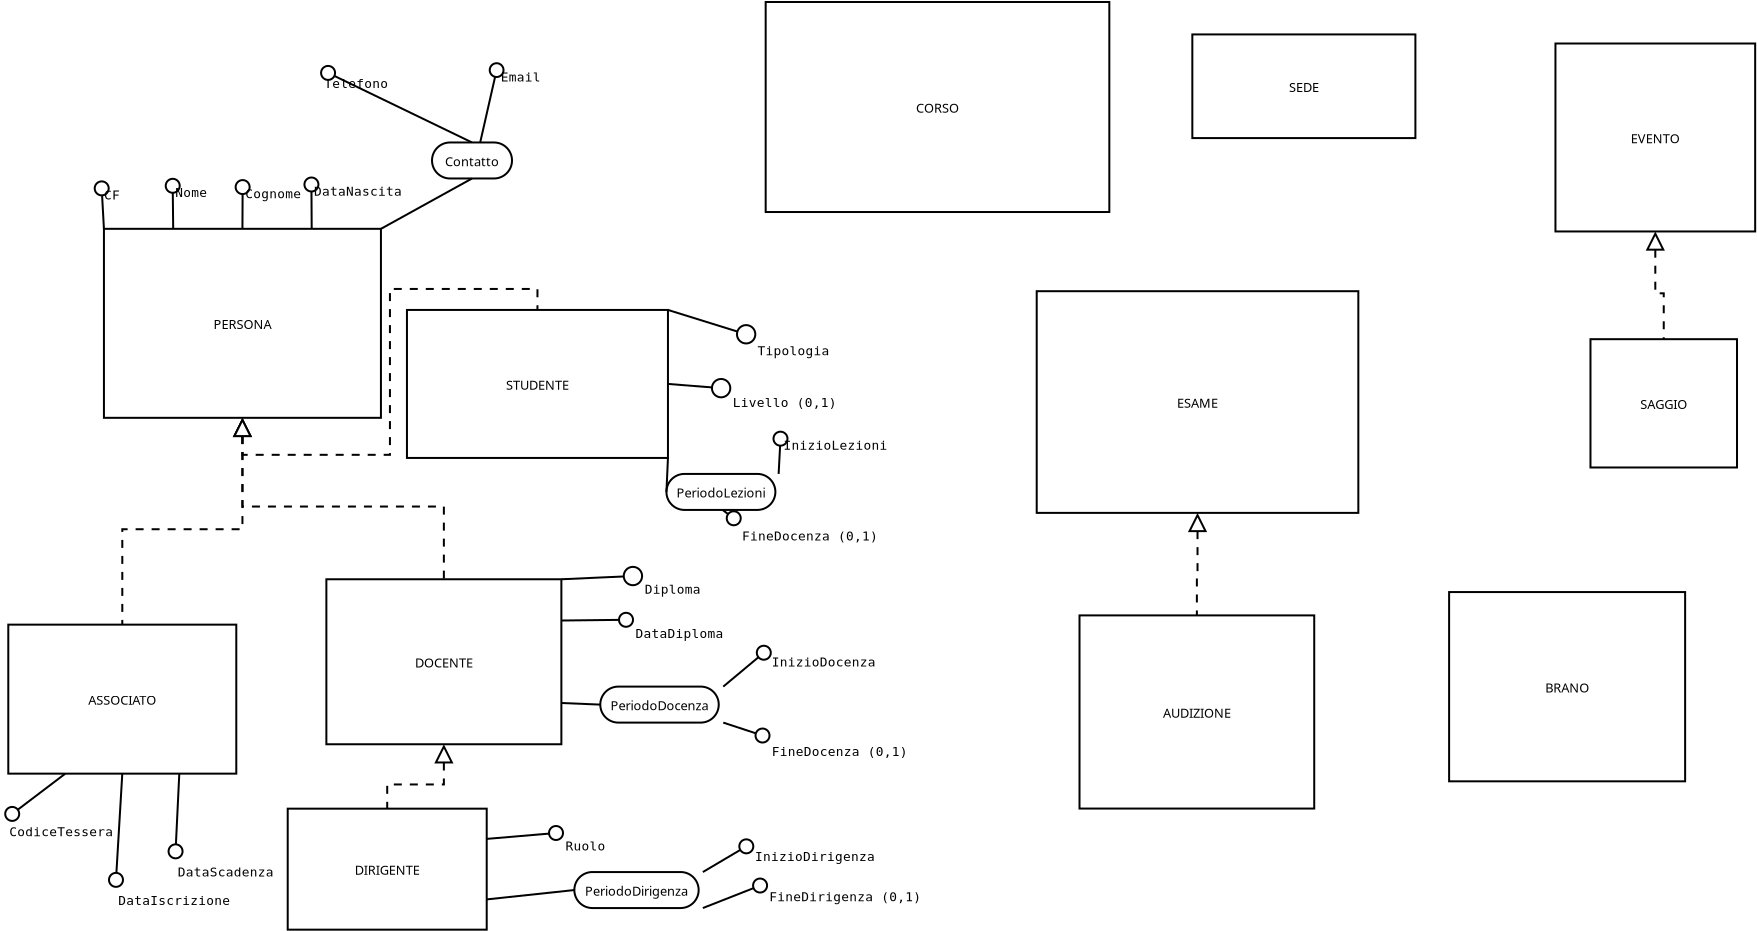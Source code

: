 <?xml version="1.0" encoding="UTF-8"?>
<dia:diagram xmlns:dia="http://www.lysator.liu.se/~alla/dia/">
  <dia:layer name="Sfondo" visible="true" connectable="true" active="true">
    <dia:object type="Flowchart - Box" version="0" id="O0">
      <dia:attribute name="obj_pos">
        <dia:point val="6.105,1.779"/>
      </dia:attribute>
      <dia:attribute name="obj_bb">
        <dia:rectangle val="6.055,1.729;20.005,11.278"/>
      </dia:attribute>
      <dia:attribute name="elem_corner">
        <dia:point val="6.105,1.779"/>
      </dia:attribute>
      <dia:attribute name="elem_width">
        <dia:real val="13.85"/>
      </dia:attribute>
      <dia:attribute name="elem_height">
        <dia:real val="9.45"/>
      </dia:attribute>
      <dia:attribute name="show_background">
        <dia:boolean val="true"/>
      </dia:attribute>
      <dia:attribute name="padding">
        <dia:real val="0.5"/>
      </dia:attribute>
      <dia:attribute name="text">
        <dia:composite type="text">
          <dia:attribute name="string">
            <dia:string>#PERSONA#</dia:string>
          </dia:attribute>
          <dia:attribute name="font">
            <dia:font family="sans" style="0" name="Helvetica"/>
          </dia:attribute>
          <dia:attribute name="height">
            <dia:real val="0.8"/>
          </dia:attribute>
          <dia:attribute name="pos">
            <dia:point val="13.03,6.698"/>
          </dia:attribute>
          <dia:attribute name="color">
            <dia:color val="#000000ff"/>
          </dia:attribute>
          <dia:attribute name="alignment">
            <dia:enum val="1"/>
          </dia:attribute>
        </dia:composite>
      </dia:attribute>
    </dia:object>
    <dia:object type="UML - Realizes" version="1" id="O1">
      <dia:attribute name="obj_pos">
        <dia:point val="13.03,11.229"/>
      </dia:attribute>
      <dia:attribute name="obj_bb">
        <dia:rectangle val="6.973,11.178;13.88,21.62"/>
      </dia:attribute>
      <dia:attribute name="meta">
        <dia:composite type="dict"/>
      </dia:attribute>
      <dia:attribute name="orth_points">
        <dia:point val="13.03,11.229"/>
        <dia:point val="13.03,16.799"/>
        <dia:point val="7.023,16.799"/>
        <dia:point val="7.023,21.57"/>
      </dia:attribute>
      <dia:attribute name="orth_orient">
        <dia:enum val="1"/>
        <dia:enum val="0"/>
        <dia:enum val="1"/>
      </dia:attribute>
      <dia:attribute name="orth_autoroute">
        <dia:boolean val="true"/>
      </dia:attribute>
      <dia:attribute name="name">
        <dia:string>##</dia:string>
      </dia:attribute>
      <dia:attribute name="stereotype">
        <dia:string>##</dia:string>
      </dia:attribute>
      <dia:attribute name="text_font">
        <dia:font family="monospace" style="0" name="Courier"/>
      </dia:attribute>
      <dia:attribute name="text_height">
        <dia:real val="0.8"/>
      </dia:attribute>
      <dia:attribute name="text_colour">
        <dia:color val="#000000ff"/>
      </dia:attribute>
      <dia:attribute name="line_width">
        <dia:real val="0.1"/>
      </dia:attribute>
      <dia:attribute name="line_colour">
        <dia:color val="#000000ff"/>
      </dia:attribute>
      <dia:connections>
        <dia:connection handle="0" to="O0" connection="13"/>
        <dia:connection handle="1" to="O2" connection="2"/>
      </dia:connections>
    </dia:object>
    <dia:object type="Flowchart - Box" version="0" id="O2">
      <dia:attribute name="obj_pos">
        <dia:point val="1.323,21.57"/>
      </dia:attribute>
      <dia:attribute name="obj_bb">
        <dia:rectangle val="1.273,21.52;12.773,29.07"/>
      </dia:attribute>
      <dia:attribute name="elem_corner">
        <dia:point val="1.323,21.57"/>
      </dia:attribute>
      <dia:attribute name="elem_width">
        <dia:real val="11.4"/>
      </dia:attribute>
      <dia:attribute name="elem_height">
        <dia:real val="7.45"/>
      </dia:attribute>
      <dia:attribute name="show_background">
        <dia:boolean val="true"/>
      </dia:attribute>
      <dia:attribute name="padding">
        <dia:real val="0.5"/>
      </dia:attribute>
      <dia:attribute name="text">
        <dia:composite type="text">
          <dia:attribute name="string">
            <dia:string>#ASSOCIATO#</dia:string>
          </dia:attribute>
          <dia:attribute name="font">
            <dia:font family="sans" style="0" name="Helvetica"/>
          </dia:attribute>
          <dia:attribute name="height">
            <dia:real val="0.8"/>
          </dia:attribute>
          <dia:attribute name="pos">
            <dia:point val="7.023,25.489"/>
          </dia:attribute>
          <dia:attribute name="color">
            <dia:color val="#000000ff"/>
          </dia:attribute>
          <dia:attribute name="alignment">
            <dia:enum val="1"/>
          </dia:attribute>
        </dia:composite>
      </dia:attribute>
    </dia:object>
    <dia:object type="Flowchart - Box" version="0" id="O3">
      <dia:attribute name="obj_pos">
        <dia:point val="17.227,19.301"/>
      </dia:attribute>
      <dia:attribute name="obj_bb">
        <dia:rectangle val="17.177,19.251;29.027,27.601"/>
      </dia:attribute>
      <dia:attribute name="elem_corner">
        <dia:point val="17.227,19.301"/>
      </dia:attribute>
      <dia:attribute name="elem_width">
        <dia:real val="11.75"/>
      </dia:attribute>
      <dia:attribute name="elem_height">
        <dia:real val="8.25"/>
      </dia:attribute>
      <dia:attribute name="show_background">
        <dia:boolean val="true"/>
      </dia:attribute>
      <dia:attribute name="padding">
        <dia:real val="0.5"/>
      </dia:attribute>
      <dia:attribute name="text">
        <dia:composite type="text">
          <dia:attribute name="string">
            <dia:string>#DOCENTE#</dia:string>
          </dia:attribute>
          <dia:attribute name="font">
            <dia:font family="sans" style="0" name="Helvetica"/>
          </dia:attribute>
          <dia:attribute name="height">
            <dia:real val="0.8"/>
          </dia:attribute>
          <dia:attribute name="pos">
            <dia:point val="23.102,23.62"/>
          </dia:attribute>
          <dia:attribute name="color">
            <dia:color val="#000000ff"/>
          </dia:attribute>
          <dia:attribute name="alignment">
            <dia:enum val="1"/>
          </dia:attribute>
        </dia:composite>
      </dia:attribute>
    </dia:object>
    <dia:object type="UML - Realizes" version="1" id="O4">
      <dia:attribute name="obj_pos">
        <dia:point val="13.03,11.229"/>
      </dia:attribute>
      <dia:attribute name="obj_bb">
        <dia:rectangle val="12.18,11.178;23.152,19.351"/>
      </dia:attribute>
      <dia:attribute name="meta">
        <dia:composite type="dict"/>
      </dia:attribute>
      <dia:attribute name="orth_points">
        <dia:point val="13.03,11.229"/>
        <dia:point val="13.03,15.665"/>
        <dia:point val="23.102,15.665"/>
        <dia:point val="23.102,19.301"/>
      </dia:attribute>
      <dia:attribute name="orth_orient">
        <dia:enum val="1"/>
        <dia:enum val="0"/>
        <dia:enum val="1"/>
      </dia:attribute>
      <dia:attribute name="orth_autoroute">
        <dia:boolean val="true"/>
      </dia:attribute>
      <dia:attribute name="name">
        <dia:string>##</dia:string>
      </dia:attribute>
      <dia:attribute name="stereotype">
        <dia:string>##</dia:string>
      </dia:attribute>
      <dia:attribute name="text_font">
        <dia:font family="monospace" style="0" name="Courier"/>
      </dia:attribute>
      <dia:attribute name="text_height">
        <dia:real val="0.8"/>
      </dia:attribute>
      <dia:attribute name="text_colour">
        <dia:color val="#000000ff"/>
      </dia:attribute>
      <dia:attribute name="line_width">
        <dia:real val="0.1"/>
      </dia:attribute>
      <dia:attribute name="line_colour">
        <dia:color val="#000000ff"/>
      </dia:attribute>
      <dia:connections>
        <dia:connection handle="0" to="O0" connection="13"/>
        <dia:connection handle="1" to="O3" connection="2"/>
      </dia:connections>
    </dia:object>
    <dia:object type="Flowchart - Box" version="0" id="O5">
      <dia:attribute name="obj_pos">
        <dia:point val="21.256,5.835"/>
      </dia:attribute>
      <dia:attribute name="obj_bb">
        <dia:rectangle val="21.206,5.785;34.356,13.285"/>
      </dia:attribute>
      <dia:attribute name="elem_corner">
        <dia:point val="21.256,5.835"/>
      </dia:attribute>
      <dia:attribute name="elem_width">
        <dia:real val="13.05"/>
      </dia:attribute>
      <dia:attribute name="elem_height">
        <dia:real val="7.4"/>
      </dia:attribute>
      <dia:attribute name="show_background">
        <dia:boolean val="true"/>
      </dia:attribute>
      <dia:attribute name="padding">
        <dia:real val="0.5"/>
      </dia:attribute>
      <dia:attribute name="text">
        <dia:composite type="text">
          <dia:attribute name="string">
            <dia:string>#STUDENTE#</dia:string>
          </dia:attribute>
          <dia:attribute name="font">
            <dia:font family="sans" style="0" name="Helvetica"/>
          </dia:attribute>
          <dia:attribute name="height">
            <dia:real val="0.8"/>
          </dia:attribute>
          <dia:attribute name="pos">
            <dia:point val="27.781,9.729"/>
          </dia:attribute>
          <dia:attribute name="color">
            <dia:color val="#000000ff"/>
          </dia:attribute>
          <dia:attribute name="alignment">
            <dia:enum val="1"/>
          </dia:attribute>
        </dia:composite>
      </dia:attribute>
    </dia:object>
    <dia:object type="Flowchart - Box" version="0" id="O6">
      <dia:attribute name="obj_pos">
        <dia:point val="15.294,30.771"/>
      </dia:attribute>
      <dia:attribute name="obj_bb">
        <dia:rectangle val="15.244,30.721;25.294,36.871"/>
      </dia:attribute>
      <dia:attribute name="elem_corner">
        <dia:point val="15.294,30.771"/>
      </dia:attribute>
      <dia:attribute name="elem_width">
        <dia:real val="9.95"/>
      </dia:attribute>
      <dia:attribute name="elem_height">
        <dia:real val="6.05"/>
      </dia:attribute>
      <dia:attribute name="show_background">
        <dia:boolean val="true"/>
      </dia:attribute>
      <dia:attribute name="padding">
        <dia:real val="0.5"/>
      </dia:attribute>
      <dia:attribute name="text">
        <dia:composite type="text">
          <dia:attribute name="string">
            <dia:string>#DIRIGENTE#</dia:string>
          </dia:attribute>
          <dia:attribute name="font">
            <dia:font family="sans" style="0" name="Helvetica"/>
          </dia:attribute>
          <dia:attribute name="height">
            <dia:real val="0.8"/>
          </dia:attribute>
          <dia:attribute name="pos">
            <dia:point val="20.269,33.99"/>
          </dia:attribute>
          <dia:attribute name="color">
            <dia:color val="#000000ff"/>
          </dia:attribute>
          <dia:attribute name="alignment">
            <dia:enum val="1"/>
          </dia:attribute>
        </dia:composite>
      </dia:attribute>
    </dia:object>
    <dia:object type="UML - Realizes" version="1" id="O7">
      <dia:attribute name="obj_pos">
        <dia:point val="13.03,11.229"/>
      </dia:attribute>
      <dia:attribute name="obj_bb">
        <dia:rectangle val="12.18,4.735;27.831,13.129"/>
      </dia:attribute>
      <dia:attribute name="meta">
        <dia:composite type="dict"/>
      </dia:attribute>
      <dia:attribute name="orth_points">
        <dia:point val="13.03,11.229"/>
        <dia:point val="13.03,13.079"/>
        <dia:point val="20.406,13.079"/>
        <dia:point val="20.406,4.785"/>
        <dia:point val="27.781,4.785"/>
        <dia:point val="27.781,5.835"/>
      </dia:attribute>
      <dia:attribute name="orth_orient">
        <dia:enum val="1"/>
        <dia:enum val="0"/>
        <dia:enum val="1"/>
        <dia:enum val="0"/>
        <dia:enum val="1"/>
      </dia:attribute>
      <dia:attribute name="orth_autoroute">
        <dia:boolean val="true"/>
      </dia:attribute>
      <dia:attribute name="name">
        <dia:string>##</dia:string>
      </dia:attribute>
      <dia:attribute name="stereotype">
        <dia:string>##</dia:string>
      </dia:attribute>
      <dia:attribute name="text_font">
        <dia:font family="monospace" style="0" name="Courier"/>
      </dia:attribute>
      <dia:attribute name="text_height">
        <dia:real val="0.8"/>
      </dia:attribute>
      <dia:attribute name="text_colour">
        <dia:color val="#000000ff"/>
      </dia:attribute>
      <dia:attribute name="line_width">
        <dia:real val="0.1"/>
      </dia:attribute>
      <dia:attribute name="line_colour">
        <dia:color val="#000000ff"/>
      </dia:attribute>
      <dia:connections>
        <dia:connection handle="0" to="O0" connection="13"/>
        <dia:connection handle="1" to="O5" connection="2"/>
      </dia:connections>
    </dia:object>
    <dia:object type="UML - Realizes" version="1" id="O8">
      <dia:attribute name="obj_pos">
        <dia:point val="23.102,27.551"/>
      </dia:attribute>
      <dia:attribute name="obj_bb">
        <dia:rectangle val="20.219,27.501;23.952,31.161"/>
      </dia:attribute>
      <dia:attribute name="meta">
        <dia:composite type="dict"/>
      </dia:attribute>
      <dia:attribute name="orth_points">
        <dia:point val="23.102,27.551"/>
        <dia:point val="23.102,29.561"/>
        <dia:point val="20.269,29.561"/>
        <dia:point val="20.269,30.771"/>
      </dia:attribute>
      <dia:attribute name="orth_orient">
        <dia:enum val="1"/>
        <dia:enum val="0"/>
        <dia:enum val="1"/>
      </dia:attribute>
      <dia:attribute name="orth_autoroute">
        <dia:boolean val="true"/>
      </dia:attribute>
      <dia:attribute name="name">
        <dia:string>##</dia:string>
      </dia:attribute>
      <dia:attribute name="stereotype">
        <dia:string>##</dia:string>
      </dia:attribute>
      <dia:attribute name="text_font">
        <dia:font family="monospace" style="0" name="Courier"/>
      </dia:attribute>
      <dia:attribute name="text_height">
        <dia:real val="0.8"/>
      </dia:attribute>
      <dia:attribute name="text_colour">
        <dia:color val="#000000ff"/>
      </dia:attribute>
      <dia:attribute name="line_width">
        <dia:real val="0.1"/>
      </dia:attribute>
      <dia:attribute name="line_colour">
        <dia:color val="#000000ff"/>
      </dia:attribute>
      <dia:connections>
        <dia:connection handle="0" to="O3" connection="13"/>
        <dia:connection handle="1" to="O6" connection="2"/>
      </dia:connections>
    </dia:object>
    <dia:object type="Flowchart - Box" version="0" id="O9">
      <dia:attribute name="obj_pos">
        <dia:point val="39.192,-9.562"/>
      </dia:attribute>
      <dia:attribute name="obj_bb">
        <dia:rectangle val="39.142,-9.612;56.425,0.988"/>
      </dia:attribute>
      <dia:attribute name="elem_corner">
        <dia:point val="39.192,-9.562"/>
      </dia:attribute>
      <dia:attribute name="elem_width">
        <dia:real val="17.183"/>
      </dia:attribute>
      <dia:attribute name="elem_height">
        <dia:real val="10.501"/>
      </dia:attribute>
      <dia:attribute name="show_background">
        <dia:boolean val="true"/>
      </dia:attribute>
      <dia:attribute name="padding">
        <dia:real val="0.5"/>
      </dia:attribute>
      <dia:attribute name="text">
        <dia:composite type="text">
          <dia:attribute name="string">
            <dia:string>#CORSO#</dia:string>
          </dia:attribute>
          <dia:attribute name="font">
            <dia:font family="sans" style="0" name="Helvetica"/>
          </dia:attribute>
          <dia:attribute name="height">
            <dia:real val="0.8"/>
          </dia:attribute>
          <dia:attribute name="pos">
            <dia:point val="47.784,-4.118"/>
          </dia:attribute>
          <dia:attribute name="color">
            <dia:color val="#000000ff"/>
          </dia:attribute>
          <dia:attribute name="alignment">
            <dia:enum val="1"/>
          </dia:attribute>
        </dia:composite>
      </dia:attribute>
    </dia:object>
    <dia:object type="Flowchart - Box" version="0" id="O10">
      <dia:attribute name="obj_pos">
        <dia:point val="60.525,-7.941"/>
      </dia:attribute>
      <dia:attribute name="obj_bb">
        <dia:rectangle val="60.475,-7.991;71.728,-2.708"/>
      </dia:attribute>
      <dia:attribute name="elem_corner">
        <dia:point val="60.525,-7.941"/>
      </dia:attribute>
      <dia:attribute name="elem_width">
        <dia:real val="11.153"/>
      </dia:attribute>
      <dia:attribute name="elem_height">
        <dia:real val="5.183"/>
      </dia:attribute>
      <dia:attribute name="show_background">
        <dia:boolean val="true"/>
      </dia:attribute>
      <dia:attribute name="padding">
        <dia:real val="0.5"/>
      </dia:attribute>
      <dia:attribute name="text">
        <dia:composite type="text">
          <dia:attribute name="string">
            <dia:string>#SEDE#</dia:string>
          </dia:attribute>
          <dia:attribute name="font">
            <dia:font family="sans" style="0" name="Helvetica"/>
          </dia:attribute>
          <dia:attribute name="height">
            <dia:real val="0.8"/>
          </dia:attribute>
          <dia:attribute name="pos">
            <dia:point val="66.102,-5.155"/>
          </dia:attribute>
          <dia:attribute name="color">
            <dia:color val="#000000ff"/>
          </dia:attribute>
          <dia:attribute name="alignment">
            <dia:enum val="1"/>
          </dia:attribute>
        </dia:composite>
      </dia:attribute>
    </dia:object>
    <dia:object type="Flowchart - Box" version="0" id="O11">
      <dia:attribute name="obj_pos">
        <dia:point val="78.681,-7.487"/>
      </dia:attribute>
      <dia:attribute name="obj_bb">
        <dia:rectangle val="78.631,-7.537;88.717,1.961"/>
      </dia:attribute>
      <dia:attribute name="elem_corner">
        <dia:point val="78.681,-7.487"/>
      </dia:attribute>
      <dia:attribute name="elem_width">
        <dia:real val="9.986"/>
      </dia:attribute>
      <dia:attribute name="elem_height">
        <dia:real val="9.398"/>
      </dia:attribute>
      <dia:attribute name="show_background">
        <dia:boolean val="true"/>
      </dia:attribute>
      <dia:attribute name="padding">
        <dia:real val="0.5"/>
      </dia:attribute>
      <dia:attribute name="text">
        <dia:composite type="text">
          <dia:attribute name="string">
            <dia:string>#EVENTO#</dia:string>
          </dia:attribute>
          <dia:attribute name="font">
            <dia:font family="sans" style="0" name="Helvetica"/>
          </dia:attribute>
          <dia:attribute name="height">
            <dia:real val="0.8"/>
          </dia:attribute>
          <dia:attribute name="pos">
            <dia:point val="83.674,-2.594"/>
          </dia:attribute>
          <dia:attribute name="color">
            <dia:color val="#000000ff"/>
          </dia:attribute>
          <dia:attribute name="alignment">
            <dia:enum val="1"/>
          </dia:attribute>
        </dia:composite>
      </dia:attribute>
    </dia:object>
    <dia:object type="Flowchart - Box" version="0" id="O12">
      <dia:attribute name="obj_pos">
        <dia:point val="80.432,7.297"/>
      </dia:attribute>
      <dia:attribute name="obj_bb">
        <dia:rectangle val="80.382,7.247;87.809,13.762"/>
      </dia:attribute>
      <dia:attribute name="elem_corner">
        <dia:point val="80.432,7.297"/>
      </dia:attribute>
      <dia:attribute name="elem_width">
        <dia:real val="7.327"/>
      </dia:attribute>
      <dia:attribute name="elem_height">
        <dia:real val="6.415"/>
      </dia:attribute>
      <dia:attribute name="show_background">
        <dia:boolean val="true"/>
      </dia:attribute>
      <dia:attribute name="padding">
        <dia:real val="0.5"/>
      </dia:attribute>
      <dia:attribute name="text">
        <dia:composite type="text">
          <dia:attribute name="string">
            <dia:string>#SAGGIO#</dia:string>
          </dia:attribute>
          <dia:attribute name="font">
            <dia:font family="sans" style="0" name="Helvetica"/>
          </dia:attribute>
          <dia:attribute name="height">
            <dia:real val="0.8"/>
          </dia:attribute>
          <dia:attribute name="pos">
            <dia:point val="84.095,10.699"/>
          </dia:attribute>
          <dia:attribute name="color">
            <dia:color val="#000000ff"/>
          </dia:attribute>
          <dia:attribute name="alignment">
            <dia:enum val="1"/>
          </dia:attribute>
        </dia:composite>
      </dia:attribute>
    </dia:object>
    <dia:object type="Flowchart - Box" version="0" id="O13">
      <dia:attribute name="obj_pos">
        <dia:point val="73.364,19.941"/>
      </dia:attribute>
      <dia:attribute name="obj_bb">
        <dia:rectangle val="73.314,19.891;85.215,29.454"/>
      </dia:attribute>
      <dia:attribute name="elem_corner">
        <dia:point val="73.364,19.941"/>
      </dia:attribute>
      <dia:attribute name="elem_width">
        <dia:real val="11.801"/>
      </dia:attribute>
      <dia:attribute name="elem_height">
        <dia:real val="9.463"/>
      </dia:attribute>
      <dia:attribute name="show_background">
        <dia:boolean val="true"/>
      </dia:attribute>
      <dia:attribute name="padding">
        <dia:real val="0.5"/>
      </dia:attribute>
      <dia:attribute name="text">
        <dia:composite type="text">
          <dia:attribute name="string">
            <dia:string>#BRANO#</dia:string>
          </dia:attribute>
          <dia:attribute name="font">
            <dia:font family="sans" style="0" name="Helvetica"/>
          </dia:attribute>
          <dia:attribute name="height">
            <dia:real val="0.8"/>
          </dia:attribute>
          <dia:attribute name="pos">
            <dia:point val="79.264,24.866"/>
          </dia:attribute>
          <dia:attribute name="color">
            <dia:color val="#000000ff"/>
          </dia:attribute>
          <dia:attribute name="alignment">
            <dia:enum val="1"/>
          </dia:attribute>
        </dia:composite>
      </dia:attribute>
    </dia:object>
    <dia:object type="Flowchart - Box" version="0" id="O14">
      <dia:attribute name="obj_pos">
        <dia:point val="52.744,4.898"/>
      </dia:attribute>
      <dia:attribute name="obj_bb">
        <dia:rectangle val="52.694,4.848;68.875,16.032"/>
      </dia:attribute>
      <dia:attribute name="elem_corner">
        <dia:point val="52.744,4.898"/>
      </dia:attribute>
      <dia:attribute name="elem_width">
        <dia:real val="16.081"/>
      </dia:attribute>
      <dia:attribute name="elem_height">
        <dia:real val="11.084"/>
      </dia:attribute>
      <dia:attribute name="show_background">
        <dia:boolean val="true"/>
      </dia:attribute>
      <dia:attribute name="padding">
        <dia:real val="0.5"/>
      </dia:attribute>
      <dia:attribute name="text">
        <dia:composite type="text">
          <dia:attribute name="string">
            <dia:string>#ESAME#</dia:string>
          </dia:attribute>
          <dia:attribute name="font">
            <dia:font family="sans" style="0" name="Helvetica"/>
          </dia:attribute>
          <dia:attribute name="height">
            <dia:real val="0.8"/>
          </dia:attribute>
          <dia:attribute name="pos">
            <dia:point val="60.785,10.634"/>
          </dia:attribute>
          <dia:attribute name="color">
            <dia:color val="#000000ff"/>
          </dia:attribute>
          <dia:attribute name="alignment">
            <dia:enum val="1"/>
          </dia:attribute>
        </dia:composite>
      </dia:attribute>
    </dia:object>
    <dia:object type="Flowchart - Box" version="0" id="O15">
      <dia:attribute name="obj_pos">
        <dia:point val="54.884,21.108"/>
      </dia:attribute>
      <dia:attribute name="obj_bb">
        <dia:rectangle val="54.834,21.058;66.67,30.816"/>
      </dia:attribute>
      <dia:attribute name="elem_corner">
        <dia:point val="54.884,21.108"/>
      </dia:attribute>
      <dia:attribute name="elem_width">
        <dia:real val="11.736"/>
      </dia:attribute>
      <dia:attribute name="elem_height">
        <dia:real val="9.658"/>
      </dia:attribute>
      <dia:attribute name="show_background">
        <dia:boolean val="true"/>
      </dia:attribute>
      <dia:attribute name="padding">
        <dia:real val="0.5"/>
      </dia:attribute>
      <dia:attribute name="text">
        <dia:composite type="text">
          <dia:attribute name="string">
            <dia:string>#AUDIZIONE#</dia:string>
          </dia:attribute>
          <dia:attribute name="font">
            <dia:font family="sans" style="0" name="Helvetica"/>
          </dia:attribute>
          <dia:attribute name="height">
            <dia:real val="0.8"/>
          </dia:attribute>
          <dia:attribute name="pos">
            <dia:point val="60.752,26.131"/>
          </dia:attribute>
          <dia:attribute name="color">
            <dia:color val="#000000ff"/>
          </dia:attribute>
          <dia:attribute name="alignment">
            <dia:enum val="1"/>
          </dia:attribute>
        </dia:composite>
      </dia:attribute>
    </dia:object>
    <dia:object type="UML - Realizes" version="1" id="O16">
      <dia:attribute name="obj_pos">
        <dia:point val="83.674,1.911"/>
      </dia:attribute>
      <dia:attribute name="obj_bb">
        <dia:rectangle val="82.824,1.861;84.524,7.347"/>
      </dia:attribute>
      <dia:attribute name="meta">
        <dia:composite type="dict"/>
      </dia:attribute>
      <dia:attribute name="orth_points">
        <dia:point val="83.674,1.911"/>
        <dia:point val="83.674,5.004"/>
        <dia:point val="84.095,5.004"/>
        <dia:point val="84.095,7.297"/>
      </dia:attribute>
      <dia:attribute name="orth_orient">
        <dia:enum val="1"/>
        <dia:enum val="0"/>
        <dia:enum val="1"/>
      </dia:attribute>
      <dia:attribute name="orth_autoroute">
        <dia:boolean val="true"/>
      </dia:attribute>
      <dia:attribute name="name">
        <dia:string>##</dia:string>
      </dia:attribute>
      <dia:attribute name="stereotype">
        <dia:string>##</dia:string>
      </dia:attribute>
      <dia:attribute name="text_font">
        <dia:font family="monospace" style="0" name="Courier"/>
      </dia:attribute>
      <dia:attribute name="text_height">
        <dia:real val="0.8"/>
      </dia:attribute>
      <dia:attribute name="text_colour">
        <dia:color val="#000000ff"/>
      </dia:attribute>
      <dia:attribute name="line_width">
        <dia:real val="0.1"/>
      </dia:attribute>
      <dia:attribute name="line_colour">
        <dia:color val="#000000ff"/>
      </dia:attribute>
      <dia:connections>
        <dia:connection handle="0" to="O11" connection="13"/>
        <dia:connection handle="1" to="O12" connection="2"/>
      </dia:connections>
    </dia:object>
    <dia:object type="UML - Realizes" version="1" id="O17">
      <dia:attribute name="obj_pos">
        <dia:point val="60.785,15.982"/>
      </dia:attribute>
      <dia:attribute name="obj_bb">
        <dia:rectangle val="59.935,15.932;61.635,21.158"/>
      </dia:attribute>
      <dia:attribute name="meta">
        <dia:composite type="dict"/>
      </dia:attribute>
      <dia:attribute name="orth_points">
        <dia:point val="60.785,15.982"/>
        <dia:point val="60.785,18.945"/>
        <dia:point val="60.752,18.945"/>
        <dia:point val="60.752,21.108"/>
      </dia:attribute>
      <dia:attribute name="orth_orient">
        <dia:enum val="1"/>
        <dia:enum val="0"/>
        <dia:enum val="1"/>
      </dia:attribute>
      <dia:attribute name="orth_autoroute">
        <dia:boolean val="true"/>
      </dia:attribute>
      <dia:attribute name="name">
        <dia:string>##</dia:string>
      </dia:attribute>
      <dia:attribute name="stereotype">
        <dia:string>##</dia:string>
      </dia:attribute>
      <dia:attribute name="text_font">
        <dia:font family="monospace" style="0" name="Courier"/>
      </dia:attribute>
      <dia:attribute name="text_height">
        <dia:real val="0.8"/>
      </dia:attribute>
      <dia:attribute name="text_colour">
        <dia:color val="#000000ff"/>
      </dia:attribute>
      <dia:attribute name="line_width">
        <dia:real val="0.1"/>
      </dia:attribute>
      <dia:attribute name="line_colour">
        <dia:color val="#000000ff"/>
      </dia:attribute>
      <dia:connections>
        <dia:connection handle="0" to="O14" connection="13"/>
        <dia:connection handle="1" to="O15" connection="2"/>
      </dia:connections>
    </dia:object>
    <dia:object type="UML - Implements" version="0" id="O18">
      <dia:attribute name="obj_pos">
        <dia:point val="9.568,1.779"/>
      </dia:attribute>
      <dia:attribute name="obj_bb">
        <dia:rectangle val="9.14,-0.777;11.21,1.829"/>
      </dia:attribute>
      <dia:attribute name="meta">
        <dia:composite type="dict"/>
      </dia:attribute>
      <dia:attribute name="conn_endpoints">
        <dia:point val="9.568,1.779"/>
        <dia:point val="9.54,-0.722"/>
      </dia:attribute>
      <dia:attribute name="text">
        <dia:string>#Nome#</dia:string>
      </dia:attribute>
      <dia:attribute name="text_font">
        <dia:font family="monospace" style="0" name="Courier"/>
      </dia:attribute>
      <dia:attribute name="text_height">
        <dia:real val="0.8"/>
      </dia:attribute>
      <dia:attribute name="text_colour">
        <dia:color val="#000000ff"/>
      </dia:attribute>
      <dia:attribute name="text_pos">
        <dia:point val="9.67,0.185"/>
      </dia:attribute>
      <dia:attribute name="line_width">
        <dia:real val="0.1"/>
      </dia:attribute>
      <dia:attribute name="line_colour">
        <dia:color val="#000000ff"/>
      </dia:attribute>
      <dia:attribute name="diameter">
        <dia:real val="0.7"/>
      </dia:attribute>
      <dia:connections>
        <dia:connection handle="0" to="O0" connection="1"/>
      </dia:connections>
    </dia:object>
    <dia:object type="UML - Implements" version="0" id="O19">
      <dia:attribute name="obj_pos">
        <dia:point val="6.105,1.779"/>
      </dia:attribute>
      <dia:attribute name="obj_bb">
        <dia:rectangle val="5.572,-0.665;6.874,1.831"/>
      </dia:attribute>
      <dia:attribute name="meta">
        <dia:composite type="dict"/>
      </dia:attribute>
      <dia:attribute name="conn_endpoints">
        <dia:point val="6.105,1.779"/>
        <dia:point val="5.974,-0.593"/>
      </dia:attribute>
      <dia:attribute name="text">
        <dia:string>#CF#</dia:string>
      </dia:attribute>
      <dia:attribute name="text_font">
        <dia:font family="monospace" style="0" name="Courier"/>
      </dia:attribute>
      <dia:attribute name="text_height">
        <dia:real val="0.8"/>
      </dia:attribute>
      <dia:attribute name="text_colour">
        <dia:color val="#000000ff"/>
      </dia:attribute>
      <dia:attribute name="text_pos">
        <dia:point val="6.104,0.315"/>
      </dia:attribute>
      <dia:attribute name="line_width">
        <dia:real val="0.1"/>
      </dia:attribute>
      <dia:attribute name="line_colour">
        <dia:color val="#000000ff"/>
      </dia:attribute>
      <dia:attribute name="diameter">
        <dia:real val="0.7"/>
      </dia:attribute>
      <dia:connections>
        <dia:connection handle="0" to="O0" connection="0"/>
      </dia:connections>
    </dia:object>
    <dia:object type="UML - Implements" version="0" id="O20">
      <dia:attribute name="obj_pos">
        <dia:point val="13.03,1.779"/>
      </dia:attribute>
      <dia:attribute name="obj_bb">
        <dia:rectangle val="12.642,-0.709;15.866,1.829"/>
      </dia:attribute>
      <dia:attribute name="meta">
        <dia:composite type="dict"/>
      </dia:attribute>
      <dia:attribute name="conn_endpoints">
        <dia:point val="13.03,1.779"/>
        <dia:point val="13.042,-0.658"/>
      </dia:attribute>
      <dia:attribute name="text">
        <dia:string>#Cognome#</dia:string>
      </dia:attribute>
      <dia:attribute name="text_font">
        <dia:font family="monospace" style="0" name="Courier"/>
      </dia:attribute>
      <dia:attribute name="text_height">
        <dia:real val="0.8"/>
      </dia:attribute>
      <dia:attribute name="text_colour">
        <dia:color val="#000000ff"/>
      </dia:attribute>
      <dia:attribute name="text_pos">
        <dia:point val="13.171,0.25"/>
      </dia:attribute>
      <dia:attribute name="line_width">
        <dia:real val="0.1"/>
      </dia:attribute>
      <dia:attribute name="line_colour">
        <dia:color val="#000000ff"/>
      </dia:attribute>
      <dia:attribute name="diameter">
        <dia:real val="0.7"/>
      </dia:attribute>
      <dia:connections>
        <dia:connection handle="0" to="O0" connection="2"/>
      </dia:connections>
    </dia:object>
    <dia:object type="UML - Implements" version="0" id="O21">
      <dia:attribute name="obj_pos">
        <dia:point val="16.493,1.779"/>
      </dia:attribute>
      <dia:attribute name="obj_bb">
        <dia:rectangle val="16.078,-0.84;20.843,1.829"/>
      </dia:attribute>
      <dia:attribute name="meta">
        <dia:composite type="dict"/>
      </dia:attribute>
      <dia:attribute name="conn_endpoints">
        <dia:point val="16.493,1.779"/>
        <dia:point val="16.478,-0.787"/>
      </dia:attribute>
      <dia:attribute name="text">
        <dia:string>#DataNascita#</dia:string>
      </dia:attribute>
      <dia:attribute name="text_font">
        <dia:font family="monospace" style="0" name="Courier"/>
      </dia:attribute>
      <dia:attribute name="text_height">
        <dia:real val="0.8"/>
      </dia:attribute>
      <dia:attribute name="text_colour">
        <dia:color val="#000000ff"/>
      </dia:attribute>
      <dia:attribute name="text_pos">
        <dia:point val="16.608,0.12"/>
      </dia:attribute>
      <dia:attribute name="line_width">
        <dia:real val="0.1"/>
      </dia:attribute>
      <dia:attribute name="line_colour">
        <dia:color val="#000000ff"/>
      </dia:attribute>
      <dia:attribute name="diameter">
        <dia:real val="0.7"/>
      </dia:attribute>
      <dia:connections>
        <dia:connection handle="0" to="O0" connection="3"/>
      </dia:connections>
    </dia:object>
    <dia:object type="UML - Implements" version="0" id="O22">
      <dia:attribute name="obj_pos">
        <dia:point val="24.509,-2.538"/>
      </dia:attribute>
      <dia:attribute name="obj_bb">
        <dia:rectangle val="16.778,-6.551;24.575,-2.471"/>
      </dia:attribute>
      <dia:attribute name="meta">
        <dia:composite type="dict"/>
      </dia:attribute>
      <dia:attribute name="conn_endpoints">
        <dia:point val="24.509,-2.538"/>
        <dia:point val="16.997,-6.169"/>
      </dia:attribute>
      <dia:attribute name="text">
        <dia:string>#Telefono#</dia:string>
      </dia:attribute>
      <dia:attribute name="text_font">
        <dia:font family="monospace" style="0" name="Courier"/>
      </dia:attribute>
      <dia:attribute name="text_height">
        <dia:real val="0.8"/>
      </dia:attribute>
      <dia:attribute name="text_colour">
        <dia:color val="#000000ff"/>
      </dia:attribute>
      <dia:attribute name="text_pos">
        <dia:point val="17.127,-5.261"/>
      </dia:attribute>
      <dia:attribute name="line_width">
        <dia:real val="0.1"/>
      </dia:attribute>
      <dia:attribute name="line_colour">
        <dia:color val="#000000ff"/>
      </dia:attribute>
      <dia:attribute name="diameter">
        <dia:real val="0.7"/>
      </dia:attribute>
      <dia:connections>
        <dia:connection handle="0" to="O24" connection="1"/>
      </dia:connections>
    </dia:object>
    <dia:object type="UML - Implements" version="0" id="O23">
      <dia:attribute name="obj_pos">
        <dia:point val="24.509,-0.738"/>
      </dia:attribute>
      <dia:attribute name="obj_bb">
        <dia:rectangle val="24.449,-6.63;27.87,-0.678"/>
      </dia:attribute>
      <dia:attribute name="meta">
        <dia:composite type="dict"/>
      </dia:attribute>
      <dia:attribute name="conn_endpoints">
        <dia:point val="24.509,-0.738"/>
        <dia:point val="25.816,-6.493"/>
      </dia:attribute>
      <dia:attribute name="text">
        <dia:string>#Email#</dia:string>
      </dia:attribute>
      <dia:attribute name="text_font">
        <dia:font family="monospace" style="0" name="Courier"/>
      </dia:attribute>
      <dia:attribute name="text_height">
        <dia:real val="0.8"/>
      </dia:attribute>
      <dia:attribute name="text_colour">
        <dia:color val="#000000ff"/>
      </dia:attribute>
      <dia:attribute name="text_pos">
        <dia:point val="25.945,-5.586"/>
      </dia:attribute>
      <dia:attribute name="line_width">
        <dia:real val="0.1"/>
      </dia:attribute>
      <dia:attribute name="line_colour">
        <dia:color val="#000000ff"/>
      </dia:attribute>
      <dia:attribute name="diameter">
        <dia:real val="0.69"/>
      </dia:attribute>
      <dia:connections>
        <dia:connection handle="0" to="O24" connection="6"/>
      </dia:connections>
    </dia:object>
    <dia:object type="UML - Activity" version="0" id="O24">
      <dia:attribute name="obj_pos">
        <dia:point val="22.509,-2.538"/>
      </dia:attribute>
      <dia:attribute name="obj_bb">
        <dia:rectangle val="22.459,-2.588;26.559,-0.688"/>
      </dia:attribute>
      <dia:attribute name="meta">
        <dia:composite type="dict"/>
      </dia:attribute>
      <dia:attribute name="elem_corner">
        <dia:point val="22.509,-2.538"/>
      </dia:attribute>
      <dia:attribute name="elem_width">
        <dia:real val="4"/>
      </dia:attribute>
      <dia:attribute name="elem_height">
        <dia:real val="1.8"/>
      </dia:attribute>
      <dia:attribute name="line_colour">
        <dia:color val="#000000ff"/>
      </dia:attribute>
      <dia:attribute name="fill_colour">
        <dia:color val="#ffffffff"/>
      </dia:attribute>
      <dia:attribute name="text">
        <dia:composite type="text">
          <dia:attribute name="string">
            <dia:string>#Contatto#</dia:string>
          </dia:attribute>
          <dia:attribute name="font">
            <dia:font family="sans" style="0" name="Helvetica"/>
          </dia:attribute>
          <dia:attribute name="height">
            <dia:real val="0.8"/>
          </dia:attribute>
          <dia:attribute name="pos">
            <dia:point val="24.509,-1.444"/>
          </dia:attribute>
          <dia:attribute name="color">
            <dia:color val="#000000ff"/>
          </dia:attribute>
          <dia:attribute name="alignment">
            <dia:enum val="1"/>
          </dia:attribute>
        </dia:composite>
      </dia:attribute>
    </dia:object>
    <dia:object type="Standard - Line" version="0" id="O25">
      <dia:attribute name="obj_pos">
        <dia:point val="19.955,1.779"/>
      </dia:attribute>
      <dia:attribute name="obj_bb">
        <dia:rectangle val="19.887,-0.806;24.577,1.846"/>
      </dia:attribute>
      <dia:attribute name="conn_endpoints">
        <dia:point val="19.955,1.779"/>
        <dia:point val="24.509,-0.738"/>
      </dia:attribute>
      <dia:attribute name="numcp">
        <dia:int val="1"/>
      </dia:attribute>
      <dia:connections>
        <dia:connection handle="0" to="O0" connection="4"/>
        <dia:connection handle="1" to="O24" connection="6"/>
      </dia:connections>
    </dia:object>
    <dia:object type="UML - Implements" version="0" id="O26">
      <dia:attribute name="obj_pos">
        <dia:point val="4.173,29.02"/>
      </dia:attribute>
      <dia:attribute name="obj_bb">
        <dia:rectangle val="0.959,28.95;6.375,32.358"/>
      </dia:attribute>
      <dia:attribute name="meta">
        <dia:composite type="dict"/>
      </dia:attribute>
      <dia:attribute name="conn_endpoints">
        <dia:point val="4.173,29.02"/>
        <dia:point val="1.24,31.245"/>
      </dia:attribute>
      <dia:attribute name="text">
        <dia:string>#CodiceTessera#</dia:string>
      </dia:attribute>
      <dia:attribute name="text_font">
        <dia:font family="monospace" style="0" name="Courier"/>
      </dia:attribute>
      <dia:attribute name="text_height">
        <dia:real val="0.8"/>
      </dia:attribute>
      <dia:attribute name="text_colour">
        <dia:color val="#000000ff"/>
      </dia:attribute>
      <dia:attribute name="text_pos">
        <dia:point val="1.37,32.152"/>
      </dia:attribute>
      <dia:attribute name="line_width">
        <dia:real val="0.1"/>
      </dia:attribute>
      <dia:attribute name="line_colour">
        <dia:color val="#000000ff"/>
      </dia:attribute>
      <dia:attribute name="diameter">
        <dia:real val="0.7"/>
      </dia:attribute>
      <dia:connections>
        <dia:connection handle="0" to="O2" connection="12"/>
      </dia:connections>
    </dia:object>
    <dia:object type="UML - Implements" version="0" id="O27">
      <dia:attribute name="obj_pos">
        <dia:point val="7.023,29.02"/>
      </dia:attribute>
      <dia:attribute name="obj_bb">
        <dia:rectangle val="6.285,28.967;12.207,35.795"/>
      </dia:attribute>
      <dia:attribute name="meta">
        <dia:composite type="dict"/>
      </dia:attribute>
      <dia:attribute name="conn_endpoints">
        <dia:point val="7.023,29.02"/>
        <dia:point val="6.687,34.681"/>
      </dia:attribute>
      <dia:attribute name="text">
        <dia:string>#DataIscrizione#</dia:string>
      </dia:attribute>
      <dia:attribute name="text_font">
        <dia:font family="monospace" style="0" name="Courier"/>
      </dia:attribute>
      <dia:attribute name="text_height">
        <dia:real val="0.8"/>
      </dia:attribute>
      <dia:attribute name="text_colour">
        <dia:color val="#000000ff"/>
      </dia:attribute>
      <dia:attribute name="text_pos">
        <dia:point val="6.817,35.589"/>
      </dia:attribute>
      <dia:attribute name="line_width">
        <dia:real val="0.1"/>
      </dia:attribute>
      <dia:attribute name="line_colour">
        <dia:color val="#000000ff"/>
      </dia:attribute>
      <dia:attribute name="diameter">
        <dia:real val="0.7"/>
      </dia:attribute>
      <dia:connections>
        <dia:connection handle="0" to="O2" connection="13"/>
      </dia:connections>
    </dia:object>
    <dia:object type="UML - Implements" version="0" id="O28">
      <dia:attribute name="obj_pos">
        <dia:point val="9.873,29.02"/>
      </dia:attribute>
      <dia:attribute name="obj_bb">
        <dia:rectangle val="9.268,28.968;14.42,34.368"/>
      </dia:attribute>
      <dia:attribute name="meta">
        <dia:composite type="dict"/>
      </dia:attribute>
      <dia:attribute name="conn_endpoints">
        <dia:point val="9.873,29.02"/>
        <dia:point val="9.67,33.255"/>
      </dia:attribute>
      <dia:attribute name="text">
        <dia:string>#DataScadenza#</dia:string>
      </dia:attribute>
      <dia:attribute name="text_font">
        <dia:font family="monospace" style="0" name="Courier"/>
      </dia:attribute>
      <dia:attribute name="text_height">
        <dia:real val="0.8"/>
      </dia:attribute>
      <dia:attribute name="text_colour">
        <dia:color val="#000000ff"/>
      </dia:attribute>
      <dia:attribute name="text_pos">
        <dia:point val="9.8,34.163"/>
      </dia:attribute>
      <dia:attribute name="line_width">
        <dia:real val="0.1"/>
      </dia:attribute>
      <dia:attribute name="line_colour">
        <dia:color val="#000000ff"/>
      </dia:attribute>
      <dia:attribute name="diameter">
        <dia:real val="0.7"/>
      </dia:attribute>
      <dia:connections>
        <dia:connection handle="0" to="O2" connection="14"/>
      </dia:connections>
    </dia:object>
    <dia:object type="UML - Implements" version="0" id="O29">
      <dia:attribute name="obj_pos">
        <dia:point val="28.977,19.301"/>
      </dia:attribute>
      <dia:attribute name="obj_bb">
        <dia:rectangle val="28.925,18.609;35.838,20.233"/>
      </dia:attribute>
      <dia:attribute name="meta">
        <dia:composite type="dict"/>
      </dia:attribute>
      <dia:attribute name="conn_endpoints">
        <dia:point val="28.977,19.301"/>
        <dia:point val="33.013,19.119"/>
      </dia:attribute>
      <dia:attribute name="text">
        <dia:string>#Diploma#</dia:string>
      </dia:attribute>
      <dia:attribute name="text_font">
        <dia:font family="monospace" style="0" name="Courier"/>
      </dia:attribute>
      <dia:attribute name="text_height">
        <dia:real val="0.8"/>
      </dia:attribute>
      <dia:attribute name="text_colour">
        <dia:color val="#000000ff"/>
      </dia:attribute>
      <dia:attribute name="text_pos">
        <dia:point val="33.143,20.027"/>
      </dia:attribute>
      <dia:attribute name="line_width">
        <dia:real val="0.1"/>
      </dia:attribute>
      <dia:attribute name="line_colour">
        <dia:color val="#000000ff"/>
      </dia:attribute>
      <dia:attribute name="diameter">
        <dia:real val="0.918"/>
      </dia:attribute>
      <dia:connections>
        <dia:connection handle="0" to="O3" connection="4"/>
      </dia:connections>
    </dia:object>
    <dia:object type="UML - Implements" version="0" id="O30">
      <dia:attribute name="obj_pos">
        <dia:point val="28.977,21.364"/>
      </dia:attribute>
      <dia:attribute name="obj_bb">
        <dia:rectangle val="28.926,20.923;36.924,22.438"/>
      </dia:attribute>
      <dia:attribute name="meta">
        <dia:composite type="dict"/>
      </dia:attribute>
      <dia:attribute name="conn_endpoints">
        <dia:point val="28.977,21.364"/>
        <dia:point val="32.559,21.324"/>
      </dia:attribute>
      <dia:attribute name="text">
        <dia:string>#DataDiploma#</dia:string>
      </dia:attribute>
      <dia:attribute name="text_font">
        <dia:font family="monospace" style="0" name="Courier"/>
      </dia:attribute>
      <dia:attribute name="text_height">
        <dia:real val="0.8"/>
      </dia:attribute>
      <dia:attribute name="text_colour">
        <dia:color val="#000000ff"/>
      </dia:attribute>
      <dia:attribute name="text_pos">
        <dia:point val="32.689,22.232"/>
      </dia:attribute>
      <dia:attribute name="line_width">
        <dia:real val="0.1"/>
      </dia:attribute>
      <dia:attribute name="line_colour">
        <dia:color val="#000000ff"/>
      </dia:attribute>
      <dia:attribute name="diameter">
        <dia:real val="0.7"/>
      </dia:attribute>
      <dia:connections>
        <dia:connection handle="0" to="O3" connection="6"/>
      </dia:connections>
    </dia:object>
    <dia:object type="UML - Implements" version="0" id="O31">
      <dia:attribute name="obj_pos">
        <dia:point val="37.071,24.668"/>
      </dia:attribute>
      <dia:attribute name="obj_bb">
        <dia:rectangle val="37.0,22.411;44.502,24.738"/>
      </dia:attribute>
      <dia:attribute name="meta">
        <dia:composite type="dict"/>
      </dia:attribute>
      <dia:attribute name="conn_endpoints">
        <dia:point val="37.071,24.668"/>
        <dia:point val="39.367,22.75"/>
      </dia:attribute>
      <dia:attribute name="text">
        <dia:string>#InizioDocenza#</dia:string>
      </dia:attribute>
      <dia:attribute name="text_font">
        <dia:font family="monospace" style="0" name="Courier"/>
      </dia:attribute>
      <dia:attribute name="text_height">
        <dia:real val="0.8"/>
      </dia:attribute>
      <dia:attribute name="text_colour">
        <dia:color val="#000000ff"/>
      </dia:attribute>
      <dia:attribute name="text_pos">
        <dia:point val="39.497,23.658"/>
      </dia:attribute>
      <dia:attribute name="line_width">
        <dia:real val="0.1"/>
      </dia:attribute>
      <dia:attribute name="line_colour">
        <dia:color val="#000000ff"/>
      </dia:attribute>
      <dia:attribute name="diameter">
        <dia:real val="0.7"/>
      </dia:attribute>
      <dia:connections>
        <dia:connection handle="0" to="O33" connection="2"/>
      </dia:connections>
    </dia:object>
    <dia:object type="UML - Implements" version="0" id="O32">
      <dia:attribute name="obj_pos">
        <dia:point val="37.071,26.468"/>
      </dia:attribute>
      <dia:attribute name="obj_bb">
        <dia:rectangle val="37.008,26.405;46.042,28.338"/>
      </dia:attribute>
      <dia:attribute name="meta">
        <dia:composite type="dict"/>
      </dia:attribute>
      <dia:attribute name="conn_endpoints">
        <dia:point val="37.071,26.468"/>
        <dia:point val="39.367,27.224"/>
      </dia:attribute>
      <dia:attribute name="text">
        <dia:string>#FineDocenza (0,1)#</dia:string>
      </dia:attribute>
      <dia:attribute name="text_font">
        <dia:font family="monospace" style="0" name="Courier"/>
      </dia:attribute>
      <dia:attribute name="text_height">
        <dia:real val="0.8"/>
      </dia:attribute>
      <dia:attribute name="text_colour">
        <dia:color val="#000000ff"/>
      </dia:attribute>
      <dia:attribute name="text_pos">
        <dia:point val="39.497,28.132"/>
      </dia:attribute>
      <dia:attribute name="line_width">
        <dia:real val="0.1"/>
      </dia:attribute>
      <dia:attribute name="line_colour">
        <dia:color val="#000000ff"/>
      </dia:attribute>
      <dia:attribute name="diameter">
        <dia:real val="0.7"/>
      </dia:attribute>
      <dia:connections>
        <dia:connection handle="0" to="O33" connection="7"/>
      </dia:connections>
    </dia:object>
    <dia:object type="UML - Activity" version="0" id="O33">
      <dia:attribute name="obj_pos">
        <dia:point val="30.923,24.668"/>
      </dia:attribute>
      <dia:attribute name="obj_bb">
        <dia:rectangle val="30.873,24.618;37.121,26.518"/>
      </dia:attribute>
      <dia:attribute name="meta">
        <dia:composite type="dict"/>
      </dia:attribute>
      <dia:attribute name="elem_corner">
        <dia:point val="30.923,24.668"/>
      </dia:attribute>
      <dia:attribute name="elem_width">
        <dia:real val="6.147"/>
      </dia:attribute>
      <dia:attribute name="elem_height">
        <dia:real val="1.8"/>
      </dia:attribute>
      <dia:attribute name="line_colour">
        <dia:color val="#000000ff"/>
      </dia:attribute>
      <dia:attribute name="fill_colour">
        <dia:color val="#ffffffff"/>
      </dia:attribute>
      <dia:attribute name="text">
        <dia:composite type="text">
          <dia:attribute name="string">
            <dia:string>#PeriodoDocenza#</dia:string>
          </dia:attribute>
          <dia:attribute name="font">
            <dia:font family="sans" style="0" name="Helvetica"/>
          </dia:attribute>
          <dia:attribute name="height">
            <dia:real val="0.8"/>
          </dia:attribute>
          <dia:attribute name="pos">
            <dia:point val="33.997,25.762"/>
          </dia:attribute>
          <dia:attribute name="color">
            <dia:color val="#000000ff"/>
          </dia:attribute>
          <dia:attribute name="alignment">
            <dia:enum val="1"/>
          </dia:attribute>
        </dia:composite>
      </dia:attribute>
    </dia:object>
    <dia:object type="Standard - Line" version="0" id="O34">
      <dia:attribute name="obj_pos">
        <dia:point val="28.977,25.489"/>
      </dia:attribute>
      <dia:attribute name="obj_bb">
        <dia:rectangle val="28.925,25.437;30.975,25.62"/>
      </dia:attribute>
      <dia:attribute name="conn_endpoints">
        <dia:point val="28.977,25.489"/>
        <dia:point val="30.923,25.568"/>
      </dia:attribute>
      <dia:attribute name="numcp">
        <dia:int val="1"/>
      </dia:attribute>
      <dia:connections>
        <dia:connection handle="0" to="O3" connection="10"/>
        <dia:connection handle="1" to="O33" connection="3"/>
      </dia:connections>
    </dia:object>
    <dia:object type="UML - Implements" version="0" id="O35">
      <dia:attribute name="obj_pos">
        <dia:point val="25.244,32.283"/>
      </dia:attribute>
      <dia:attribute name="obj_bb">
        <dia:rectangle val="25.19,31.555;31.112,33.072"/>
      </dia:attribute>
      <dia:attribute name="meta">
        <dia:composite type="dict"/>
      </dia:attribute>
      <dia:attribute name="conn_endpoints">
        <dia:point val="25.244,32.283"/>
        <dia:point val="29.058,31.958"/>
      </dia:attribute>
      <dia:attribute name="text">
        <dia:string>#Ruolo#</dia:string>
      </dia:attribute>
      <dia:attribute name="text_font">
        <dia:font family="monospace" style="0" name="Courier"/>
      </dia:attribute>
      <dia:attribute name="text_height">
        <dia:real val="0.8"/>
      </dia:attribute>
      <dia:attribute name="text_colour">
        <dia:color val="#000000ff"/>
      </dia:attribute>
      <dia:attribute name="text_pos">
        <dia:point val="29.187,32.866"/>
      </dia:attribute>
      <dia:attribute name="line_width">
        <dia:real val="0.1"/>
      </dia:attribute>
      <dia:attribute name="line_colour">
        <dia:color val="#000000ff"/>
      </dia:attribute>
      <dia:attribute name="diameter">
        <dia:real val="0.7"/>
      </dia:attribute>
      <dia:connections>
        <dia:connection handle="0" to="O6" connection="6"/>
      </dia:connections>
    </dia:object>
    <dia:object type="UML - Activity" version="0" id="O36">
      <dia:attribute name="obj_pos">
        <dia:point val="29.626,33.94"/>
      </dia:attribute>
      <dia:attribute name="obj_bb">
        <dia:rectangle val="29.576,33.89;36.101,35.79"/>
      </dia:attribute>
      <dia:attribute name="meta">
        <dia:composite type="dict"/>
      </dia:attribute>
      <dia:attribute name="elem_corner">
        <dia:point val="29.626,33.94"/>
      </dia:attribute>
      <dia:attribute name="elem_width">
        <dia:real val="6.425"/>
      </dia:attribute>
      <dia:attribute name="elem_height">
        <dia:real val="1.8"/>
      </dia:attribute>
      <dia:attribute name="line_colour">
        <dia:color val="#000000ff"/>
      </dia:attribute>
      <dia:attribute name="fill_colour">
        <dia:color val="#ffffffff"/>
      </dia:attribute>
      <dia:attribute name="text">
        <dia:composite type="text">
          <dia:attribute name="string">
            <dia:string>#PeriodoDirigenza#</dia:string>
          </dia:attribute>
          <dia:attribute name="font">
            <dia:font family="sans" style="0" name="Helvetica"/>
          </dia:attribute>
          <dia:attribute name="height">
            <dia:real val="0.8"/>
          </dia:attribute>
          <dia:attribute name="pos">
            <dia:point val="32.839,35.034"/>
          </dia:attribute>
          <dia:attribute name="color">
            <dia:color val="#000000ff"/>
          </dia:attribute>
          <dia:attribute name="alignment">
            <dia:enum val="1"/>
          </dia:attribute>
        </dia:composite>
      </dia:attribute>
    </dia:object>
    <dia:object type="Standard - Line" version="0" id="O37">
      <dia:attribute name="obj_pos">
        <dia:point val="25.244,35.308"/>
      </dia:attribute>
      <dia:attribute name="obj_bb">
        <dia:rectangle val="25.189,34.785;29.681,35.363"/>
      </dia:attribute>
      <dia:attribute name="conn_endpoints">
        <dia:point val="25.244,35.308"/>
        <dia:point val="29.626,34.84"/>
      </dia:attribute>
      <dia:attribute name="numcp">
        <dia:int val="1"/>
      </dia:attribute>
      <dia:connections>
        <dia:connection handle="0" to="O6" connection="10"/>
        <dia:connection handle="1" to="O36" connection="3"/>
      </dia:connections>
    </dia:object>
    <dia:object type="UML - Implements" version="0" id="O38">
      <dia:attribute name="obj_pos">
        <dia:point val="36.051,33.94"/>
      </dia:attribute>
      <dia:attribute name="obj_bb">
        <dia:rectangle val="35.983,32.107;44.429,34.009"/>
      </dia:attribute>
      <dia:attribute name="meta">
        <dia:composite type="dict"/>
      </dia:attribute>
      <dia:attribute name="conn_endpoints">
        <dia:point val="36.051,33.94"/>
        <dia:point val="38.525,32.477"/>
      </dia:attribute>
      <dia:attribute name="text">
        <dia:string>#InizioDirigenza#</dia:string>
      </dia:attribute>
      <dia:attribute name="text_font">
        <dia:font family="monospace" style="0" name="Courier"/>
      </dia:attribute>
      <dia:attribute name="text_height">
        <dia:real val="0.8"/>
      </dia:attribute>
      <dia:attribute name="text_colour">
        <dia:color val="#000000ff"/>
      </dia:attribute>
      <dia:attribute name="text_pos">
        <dia:point val="38.654,33.384"/>
      </dia:attribute>
      <dia:attribute name="line_width">
        <dia:real val="0.1"/>
      </dia:attribute>
      <dia:attribute name="line_colour">
        <dia:color val="#000000ff"/>
      </dia:attribute>
      <dia:attribute name="diameter">
        <dia:real val="0.7"/>
      </dia:attribute>
      <dia:connections>
        <dia:connection handle="0" to="O36" connection="2"/>
      </dia:connections>
    </dia:object>
    <dia:object type="UML - Implements" version="0" id="O39">
      <dia:attribute name="obj_pos">
        <dia:point val="36.051,35.74"/>
      </dia:attribute>
      <dia:attribute name="obj_bb">
        <dia:rectangle val="35.986,34.096;46.682,35.805"/>
      </dia:attribute>
      <dia:attribute name="meta">
        <dia:composite type="dict"/>
      </dia:attribute>
      <dia:attribute name="conn_endpoints">
        <dia:point val="36.051,35.74"/>
        <dia:point val="39.238,34.487"/>
      </dia:attribute>
      <dia:attribute name="text">
        <dia:string>#FineDirigenza (0,1)#</dia:string>
      </dia:attribute>
      <dia:attribute name="text_font">
        <dia:font family="monospace" style="0" name="Courier"/>
      </dia:attribute>
      <dia:attribute name="text_height">
        <dia:real val="0.8"/>
      </dia:attribute>
      <dia:attribute name="text_colour">
        <dia:color val="#000000ff"/>
      </dia:attribute>
      <dia:attribute name="text_pos">
        <dia:point val="39.367,35.395"/>
      </dia:attribute>
      <dia:attribute name="line_width">
        <dia:real val="0.1"/>
      </dia:attribute>
      <dia:attribute name="line_colour">
        <dia:color val="#000000ff"/>
      </dia:attribute>
      <dia:attribute name="diameter">
        <dia:real val="0.7"/>
      </dia:attribute>
      <dia:connections>
        <dia:connection handle="0" to="O36" connection="7"/>
      </dia:connections>
    </dia:object>
    <dia:object type="UML - Implements" version="0" id="O40">
      <dia:attribute name="obj_pos">
        <dia:point val="34.306,5.835"/>
      </dia:attribute>
      <dia:attribute name="obj_bb">
        <dia:rectangle val="34.244,5.772;42.249,8.302"/>
      </dia:attribute>
      <dia:attribute name="meta">
        <dia:composite type="dict"/>
      </dia:attribute>
      <dia:attribute name="conn_endpoints">
        <dia:point val="34.306,5.835"/>
        <dia:point val="38.654,7.188"/>
      </dia:attribute>
      <dia:attribute name="text">
        <dia:string>#Tipologia#</dia:string>
      </dia:attribute>
      <dia:attribute name="text_font">
        <dia:font family="monospace" style="0" name="Courier"/>
      </dia:attribute>
      <dia:attribute name="text_height">
        <dia:real val="0.8"/>
      </dia:attribute>
      <dia:attribute name="text_colour">
        <dia:color val="#000000ff"/>
      </dia:attribute>
      <dia:attribute name="text_pos">
        <dia:point val="38.784,8.096"/>
      </dia:attribute>
      <dia:attribute name="line_width">
        <dia:real val="0.1"/>
      </dia:attribute>
      <dia:attribute name="line_colour">
        <dia:color val="#000000ff"/>
      </dia:attribute>
      <dia:attribute name="diameter">
        <dia:real val="0.918"/>
      </dia:attribute>
      <dia:connections>
        <dia:connection handle="0" to="O5" connection="4"/>
      </dia:connections>
    </dia:object>
    <dia:object type="UML - Implements" version="0" id="O41">
      <dia:attribute name="obj_pos">
        <dia:point val="34.306,9.535"/>
      </dia:attribute>
      <dia:attribute name="obj_bb">
        <dia:rectangle val="34.252,9.271;42.557,10.896"/>
      </dia:attribute>
      <dia:attribute name="meta">
        <dia:composite type="dict"/>
      </dia:attribute>
      <dia:attribute name="conn_endpoints">
        <dia:point val="34.306,9.535"/>
        <dia:point val="37.422,9.782"/>
      </dia:attribute>
      <dia:attribute name="text">
        <dia:string>#Livello (0,1)#</dia:string>
      </dia:attribute>
      <dia:attribute name="text_font">
        <dia:font family="monospace" style="0" name="Courier"/>
      </dia:attribute>
      <dia:attribute name="text_height">
        <dia:real val="0.8"/>
      </dia:attribute>
      <dia:attribute name="text_colour">
        <dia:color val="#000000ff"/>
      </dia:attribute>
      <dia:attribute name="text_pos">
        <dia:point val="37.552,10.69"/>
      </dia:attribute>
      <dia:attribute name="line_width">
        <dia:real val="0.1"/>
      </dia:attribute>
      <dia:attribute name="line_colour">
        <dia:color val="#000000ff"/>
      </dia:attribute>
      <dia:attribute name="diameter">
        <dia:real val="0.918"/>
      </dia:attribute>
      <dia:connections>
        <dia:connection handle="0" to="O5" connection="8"/>
      </dia:connections>
    </dia:object>
    <dia:object type="UML - Activity" version="0" id="O42">
      <dia:attribute name="obj_pos">
        <dia:point val="34.23,14.034"/>
      </dia:attribute>
      <dia:attribute name="obj_bb">
        <dia:rectangle val="34.18,13.984;39.89,15.884"/>
      </dia:attribute>
      <dia:attribute name="meta">
        <dia:composite type="dict"/>
      </dia:attribute>
      <dia:attribute name="elem_corner">
        <dia:point val="34.23,14.034"/>
      </dia:attribute>
      <dia:attribute name="elem_width">
        <dia:real val="5.61"/>
      </dia:attribute>
      <dia:attribute name="elem_height">
        <dia:real val="1.8"/>
      </dia:attribute>
      <dia:attribute name="line_colour">
        <dia:color val="#000000ff"/>
      </dia:attribute>
      <dia:attribute name="fill_colour">
        <dia:color val="#ffffffff"/>
      </dia:attribute>
      <dia:attribute name="text">
        <dia:composite type="text">
          <dia:attribute name="string">
            <dia:string>#PeriodoLezioni#</dia:string>
          </dia:attribute>
          <dia:attribute name="font">
            <dia:font family="sans" style="0" name="Helvetica"/>
          </dia:attribute>
          <dia:attribute name="height">
            <dia:real val="0.8"/>
          </dia:attribute>
          <dia:attribute name="pos">
            <dia:point val="37.035,15.128"/>
          </dia:attribute>
          <dia:attribute name="color">
            <dia:color val="#000000ff"/>
          </dia:attribute>
          <dia:attribute name="alignment">
            <dia:enum val="1"/>
          </dia:attribute>
        </dia:composite>
      </dia:attribute>
    </dia:object>
    <dia:object type="Standard - Line" version="0" id="O43">
      <dia:attribute name="obj_pos">
        <dia:point val="34.306,13.235"/>
      </dia:attribute>
      <dia:attribute name="obj_bb">
        <dia:rectangle val="34.178,13.183;34.358,14.986"/>
      </dia:attribute>
      <dia:attribute name="conn_endpoints">
        <dia:point val="34.306,13.235"/>
        <dia:point val="34.23,14.934"/>
      </dia:attribute>
      <dia:attribute name="numcp">
        <dia:int val="1"/>
      </dia:attribute>
      <dia:connections>
        <dia:connection handle="0" to="O5" connection="15"/>
        <dia:connection handle="1" to="O42" connection="3"/>
      </dia:connections>
    </dia:object>
    <dia:object type="UML - Implements" version="0" id="O44">
      <dia:attribute name="obj_pos">
        <dia:point val="39.84,14.034"/>
      </dia:attribute>
      <dia:attribute name="obj_bb">
        <dia:rectangle val="39.549,11.851;45.086,14.086"/>
      </dia:attribute>
      <dia:attribute name="meta">
        <dia:composite type="dict"/>
      </dia:attribute>
      <dia:attribute name="conn_endpoints">
        <dia:point val="39.84,14.034"/>
        <dia:point val="39.951,11.922"/>
      </dia:attribute>
      <dia:attribute name="text">
        <dia:string>#InizioLezioni#</dia:string>
      </dia:attribute>
      <dia:attribute name="text_font">
        <dia:font family="monospace" style="0" name="Courier"/>
      </dia:attribute>
      <dia:attribute name="text_height">
        <dia:real val="0.8"/>
      </dia:attribute>
      <dia:attribute name="text_colour">
        <dia:color val="#000000ff"/>
      </dia:attribute>
      <dia:attribute name="text_pos">
        <dia:point val="40.081,12.829"/>
      </dia:attribute>
      <dia:attribute name="line_width">
        <dia:real val="0.1"/>
      </dia:attribute>
      <dia:attribute name="line_colour">
        <dia:color val="#000000ff"/>
      </dia:attribute>
      <dia:attribute name="diameter">
        <dia:real val="0.7"/>
      </dia:attribute>
      <dia:connections>
        <dia:connection handle="0" to="O42" connection="2"/>
      </dia:connections>
    </dia:object>
    <dia:object type="UML - Implements" version="0" id="O45">
      <dia:attribute name="obj_pos">
        <dia:point val="37.035,15.834"/>
      </dia:attribute>
      <dia:attribute name="obj_bb">
        <dia:rectangle val="36.965,15.764;44.551,17.574"/>
      </dia:attribute>
      <dia:attribute name="meta">
        <dia:composite type="dict"/>
      </dia:attribute>
      <dia:attribute name="conn_endpoints">
        <dia:point val="37.035,15.834"/>
        <dia:point val="37.876,16.461"/>
      </dia:attribute>
      <dia:attribute name="text">
        <dia:string>#FineDocenza (0,1)#</dia:string>
      </dia:attribute>
      <dia:attribute name="text_font">
        <dia:font family="monospace" style="0" name="Courier"/>
      </dia:attribute>
      <dia:attribute name="text_height">
        <dia:real val="0.8"/>
      </dia:attribute>
      <dia:attribute name="text_colour">
        <dia:color val="#000000ff"/>
      </dia:attribute>
      <dia:attribute name="text_pos">
        <dia:point val="38.006,17.368"/>
      </dia:attribute>
      <dia:attribute name="line_width">
        <dia:real val="0.1"/>
      </dia:attribute>
      <dia:attribute name="line_colour">
        <dia:color val="#000000ff"/>
      </dia:attribute>
      <dia:attribute name="diameter">
        <dia:real val="0.7"/>
      </dia:attribute>
      <dia:connections>
        <dia:connection handle="0" to="O42" connection="6"/>
      </dia:connections>
    </dia:object>
  </dia:layer>
</dia:diagram>
